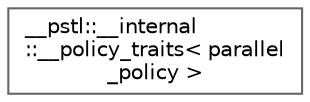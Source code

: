 digraph "Graphical Class Hierarchy"
{
 // LATEX_PDF_SIZE
  bgcolor="transparent";
  edge [fontname=Helvetica,fontsize=10,labelfontname=Helvetica,labelfontsize=10];
  node [fontname=Helvetica,fontsize=10,shape=box,height=0.2,width=0.4];
  rankdir="LR";
  Node0 [id="Node000000",label="__pstl::__internal\l::__policy_traits\< parallel\l_policy \>",height=0.2,width=0.4,color="grey40", fillcolor="white", style="filled",URL="$struct____pstl_1_1____internal_1_1____policy__traits_3_01parallel__policy_01_4.html",tooltip=" "];
}
